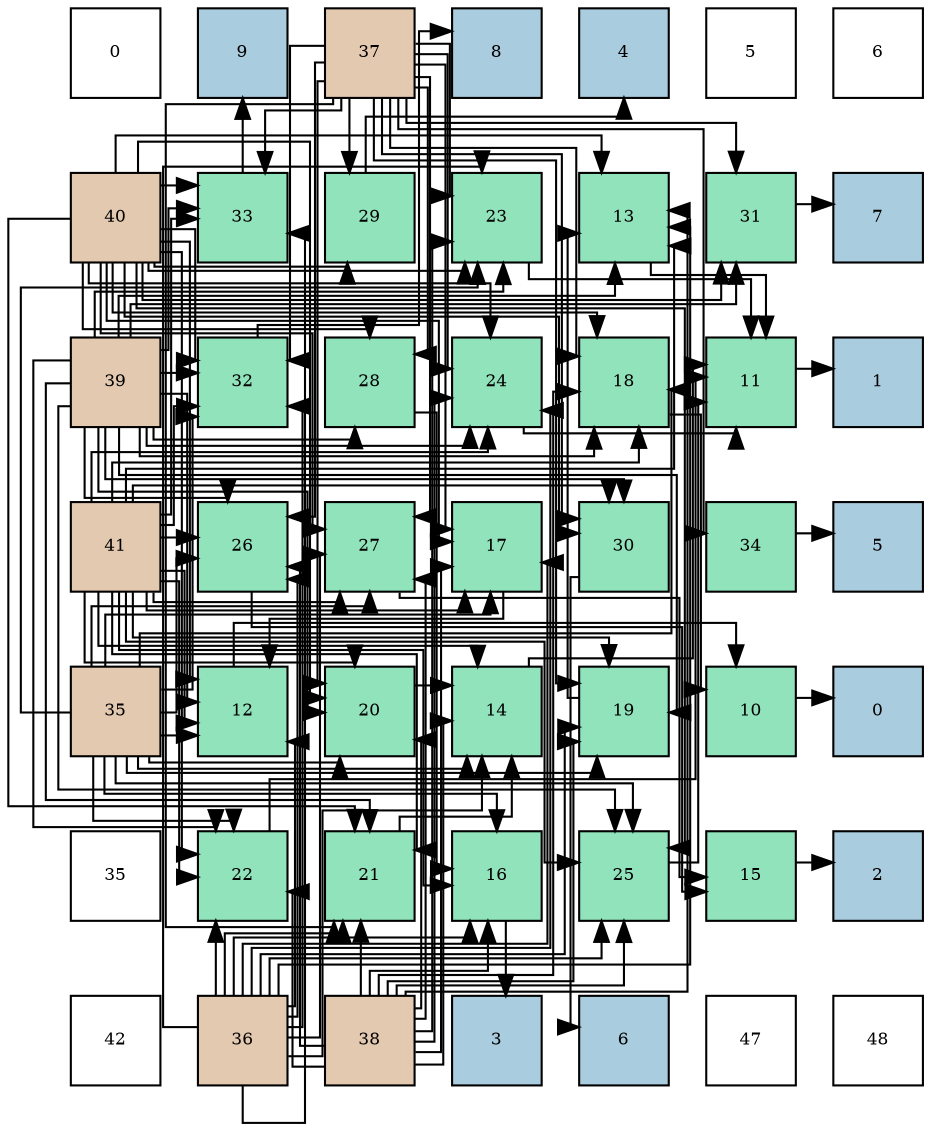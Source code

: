 digraph layout{
 rankdir=TB;
 splines=ortho;
 node [style=filled shape=square fixedsize=true width=0.6];
0[label="0", fontsize=8, fillcolor="#ffffff"];
1[label="9", fontsize=8, fillcolor="#a9ccde"];
2[label="37", fontsize=8, fillcolor="#e3c9af"];
3[label="8", fontsize=8, fillcolor="#a9ccde"];
4[label="4", fontsize=8, fillcolor="#a9ccde"];
5[label="5", fontsize=8, fillcolor="#ffffff"];
6[label="6", fontsize=8, fillcolor="#ffffff"];
7[label="40", fontsize=8, fillcolor="#e3c9af"];
8[label="33", fontsize=8, fillcolor="#91e3bb"];
9[label="29", fontsize=8, fillcolor="#91e3bb"];
10[label="23", fontsize=8, fillcolor="#91e3bb"];
11[label="13", fontsize=8, fillcolor="#91e3bb"];
12[label="31", fontsize=8, fillcolor="#91e3bb"];
13[label="7", fontsize=8, fillcolor="#a9ccde"];
14[label="39", fontsize=8, fillcolor="#e3c9af"];
15[label="32", fontsize=8, fillcolor="#91e3bb"];
16[label="28", fontsize=8, fillcolor="#91e3bb"];
17[label="24", fontsize=8, fillcolor="#91e3bb"];
18[label="18", fontsize=8, fillcolor="#91e3bb"];
19[label="11", fontsize=8, fillcolor="#91e3bb"];
20[label="1", fontsize=8, fillcolor="#a9ccde"];
21[label="41", fontsize=8, fillcolor="#e3c9af"];
22[label="26", fontsize=8, fillcolor="#91e3bb"];
23[label="27", fontsize=8, fillcolor="#91e3bb"];
24[label="17", fontsize=8, fillcolor="#91e3bb"];
25[label="30", fontsize=8, fillcolor="#91e3bb"];
26[label="34", fontsize=8, fillcolor="#91e3bb"];
27[label="5", fontsize=8, fillcolor="#a9ccde"];
28[label="35", fontsize=8, fillcolor="#e3c9af"];
29[label="12", fontsize=8, fillcolor="#91e3bb"];
30[label="20", fontsize=8, fillcolor="#91e3bb"];
31[label="14", fontsize=8, fillcolor="#91e3bb"];
32[label="19", fontsize=8, fillcolor="#91e3bb"];
33[label="10", fontsize=8, fillcolor="#91e3bb"];
34[label="0", fontsize=8, fillcolor="#a9ccde"];
35[label="35", fontsize=8, fillcolor="#ffffff"];
36[label="22", fontsize=8, fillcolor="#91e3bb"];
37[label="21", fontsize=8, fillcolor="#91e3bb"];
38[label="16", fontsize=8, fillcolor="#91e3bb"];
39[label="25", fontsize=8, fillcolor="#91e3bb"];
40[label="15", fontsize=8, fillcolor="#91e3bb"];
41[label="2", fontsize=8, fillcolor="#a9ccde"];
42[label="42", fontsize=8, fillcolor="#ffffff"];
43[label="36", fontsize=8, fillcolor="#e3c9af"];
44[label="38", fontsize=8, fillcolor="#e3c9af"];
45[label="3", fontsize=8, fillcolor="#a9ccde"];
46[label="6", fontsize=8, fillcolor="#a9ccde"];
47[label="47", fontsize=8, fillcolor="#ffffff"];
48[label="48", fontsize=8, fillcolor="#ffffff"];
edge [constraint=false, style=vis];33 -> 34;
19 -> 20;
29 -> 33;
11 -> 19;
31 -> 19;
40 -> 41;
38 -> 45;
24 -> 29;
18 -> 33;
32 -> 11;
30 -> 31;
37 -> 31;
36 -> 19;
10 -> 19;
17 -> 19;
39 -> 19;
22 -> 40;
23 -> 40;
16 -> 38;
9 -> 4;
25 -> 46;
12 -> 13;
15 -> 3;
8 -> 1;
26 -> 27;
28 -> 29;
28 -> 31;
28 -> 38;
28 -> 24;
28 -> 18;
28 -> 32;
28 -> 30;
28 -> 36;
28 -> 10;
28 -> 39;
28 -> 22;
28 -> 23;
28 -> 15;
43 -> 29;
43 -> 11;
43 -> 31;
43 -> 38;
43 -> 24;
43 -> 32;
43 -> 37;
43 -> 36;
43 -> 10;
43 -> 17;
43 -> 39;
43 -> 22;
43 -> 23;
43 -> 15;
43 -> 8;
2 -> 24;
2 -> 18;
2 -> 32;
2 -> 30;
2 -> 37;
2 -> 10;
2 -> 17;
2 -> 22;
2 -> 23;
2 -> 16;
2 -> 9;
2 -> 25;
2 -> 12;
2 -> 15;
2 -> 8;
2 -> 26;
44 -> 11;
44 -> 31;
44 -> 38;
44 -> 24;
44 -> 18;
44 -> 32;
44 -> 30;
44 -> 37;
44 -> 36;
44 -> 10;
44 -> 17;
44 -> 39;
44 -> 22;
44 -> 23;
14 -> 29;
14 -> 11;
14 -> 18;
14 -> 32;
14 -> 30;
14 -> 37;
14 -> 36;
14 -> 10;
14 -> 17;
14 -> 39;
14 -> 22;
14 -> 16;
14 -> 25;
14 -> 12;
14 -> 15;
14 -> 8;
7 -> 29;
7 -> 11;
7 -> 24;
7 -> 18;
7 -> 30;
7 -> 37;
7 -> 36;
7 -> 10;
7 -> 17;
7 -> 39;
7 -> 23;
7 -> 16;
7 -> 9;
7 -> 25;
7 -> 12;
7 -> 15;
7 -> 8;
21 -> 29;
21 -> 11;
21 -> 31;
21 -> 38;
21 -> 24;
21 -> 18;
21 -> 32;
21 -> 30;
21 -> 37;
21 -> 36;
21 -> 17;
21 -> 39;
21 -> 22;
21 -> 23;
21 -> 25;
21 -> 15;
21 -> 8;
edge [constraint=true, style=invis];
0 -> 7 -> 14 -> 21 -> 28 -> 35 -> 42;
1 -> 8 -> 15 -> 22 -> 29 -> 36 -> 43;
2 -> 9 -> 16 -> 23 -> 30 -> 37 -> 44;
3 -> 10 -> 17 -> 24 -> 31 -> 38 -> 45;
4 -> 11 -> 18 -> 25 -> 32 -> 39 -> 46;
5 -> 12 -> 19 -> 26 -> 33 -> 40 -> 47;
6 -> 13 -> 20 -> 27 -> 34 -> 41 -> 48;
rank = same {0 -> 1 -> 2 -> 3 -> 4 -> 5 -> 6};
rank = same {7 -> 8 -> 9 -> 10 -> 11 -> 12 -> 13};
rank = same {14 -> 15 -> 16 -> 17 -> 18 -> 19 -> 20};
rank = same {21 -> 22 -> 23 -> 24 -> 25 -> 26 -> 27};
rank = same {28 -> 29 -> 30 -> 31 -> 32 -> 33 -> 34};
rank = same {35 -> 36 -> 37 -> 38 -> 39 -> 40 -> 41};
rank = same {42 -> 43 -> 44 -> 45 -> 46 -> 47 -> 48};
}